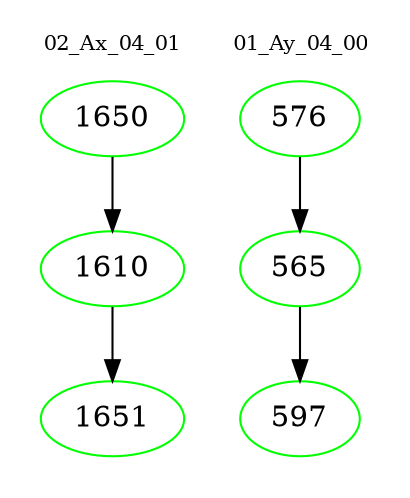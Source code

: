 digraph{
subgraph cluster_0 {
color = white
label = "02_Ax_04_01";
fontsize=10;
T0_1650 [label="1650", color="green"]
T0_1650 -> T0_1610 [color="black"]
T0_1610 [label="1610", color="green"]
T0_1610 -> T0_1651 [color="black"]
T0_1651 [label="1651", color="green"]
}
subgraph cluster_1 {
color = white
label = "01_Ay_04_00";
fontsize=10;
T1_576 [label="576", color="green"]
T1_576 -> T1_565 [color="black"]
T1_565 [label="565", color="green"]
T1_565 -> T1_597 [color="black"]
T1_597 [label="597", color="green"]
}
}
